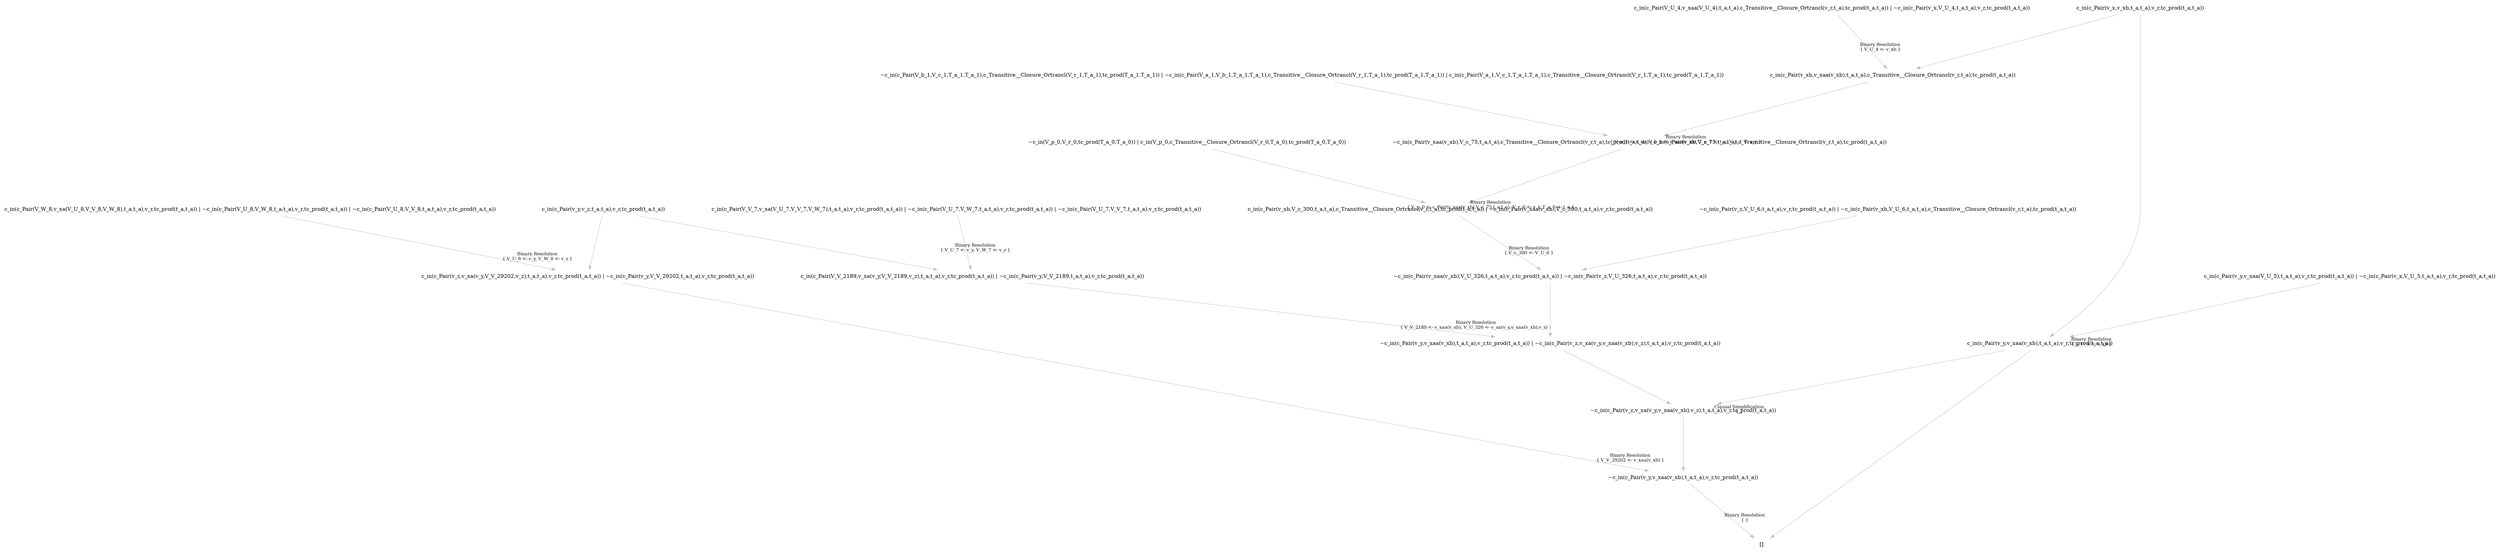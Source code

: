 digraph {
	nodesep="1.5"; ranksep=2;
	node [shape=plaintext];
	edge [color=gray];
	"~c_in(c_Pair(v_y,v_xaa(v_xb),t_a,t_a),v_r,tc_prod(t_a,t_a))" -> "[]" [labelfontcolor=black,labelfontsize="12",headlabel="Binary Resolution\n{ }",labeldistance="6"];
	"c_in(c_Pair(v_z,v_xa(v_y,V_V_29202,v_z),t_a,t_a),v_r,tc_prod(t_a,t_a)) | ~c_in(c_Pair(v_y,V_V_29202,t_a,t_a),v_r,tc_prod(t_a,t_a))" -> "~c_in(c_Pair(v_y,v_xaa(v_xb),t_a,t_a),v_r,tc_prod(t_a,t_a))" [labelfontcolor=black,labelfontsize="12",headlabel="Binary Resolution\n{ V_V_29202 <- v_xaa(v_xb) }",labeldistance="6"];
	"c_in(c_Pair(V_W_8,v_xa(V_U_8,V_V_8,V_W_8),t_a,t_a),v_r,tc_prod(t_a,t_a)) | ~c_in(c_Pair(V_U_8,V_W_8,t_a,t_a),v_r,tc_prod(t_a,t_a)) | ~c_in(c_Pair(V_U_8,V_V_8,t_a,t_a),v_r,tc_prod(t_a,t_a))" -> "c_in(c_Pair(v_z,v_xa(v_y,V_V_29202,v_z),t_a,t_a),v_r,tc_prod(t_a,t_a)) | ~c_in(c_Pair(v_y,V_V_29202,t_a,t_a),v_r,tc_prod(t_a,t_a))" [labelfontcolor=black,labelfontsize="12",headlabel="Binary Resolution\n{ V_U_8 <- v_y, V_W_8 <- v_z }",labeldistance="6"];
	"c_in(c_Pair(v_y,v_z,t_a,t_a),v_r,tc_prod(t_a,t_a))" -> "c_in(c_Pair(v_z,v_xa(v_y,V_V_29202,v_z),t_a,t_a),v_r,tc_prod(t_a,t_a)) | ~c_in(c_Pair(v_y,V_V_29202,t_a,t_a),v_r,tc_prod(t_a,t_a))" ;
	"~c_in(c_Pair(v_z,v_xa(v_y,v_xaa(v_xb),v_z),t_a,t_a),v_r,tc_prod(t_a,t_a))" -> "~c_in(c_Pair(v_y,v_xaa(v_xb),t_a,t_a),v_r,tc_prod(t_a,t_a))" ;
	"c_in(c_Pair(v_y,v_xaa(v_xb),t_a,t_a),v_r,tc_prod(t_a,t_a))" -> "~c_in(c_Pair(v_z,v_xa(v_y,v_xaa(v_xb),v_z),t_a,t_a),v_r,tc_prod(t_a,t_a))" [labelfontcolor=black,labelfontsize="12",headlabel="Clausal Simplification\n{ }",labeldistance="6"];
	"c_in(c_Pair(v_y,v_xaa(V_U_5),t_a,t_a),v_r,tc_prod(t_a,t_a)) | ~c_in(c_Pair(v_x,V_U_5,t_a,t_a),v_r,tc_prod(t_a,t_a))" -> "c_in(c_Pair(v_y,v_xaa(v_xb),t_a,t_a),v_r,tc_prod(t_a,t_a))" [labelfontcolor=black,labelfontsize="12",headlabel="Binary Resolution\n{ V_U_5 <- v_xb }",labeldistance="6"];
	"c_in(c_Pair(v_x,v_xb,t_a,t_a),v_r,tc_prod(t_a,t_a))" -> "c_in(c_Pair(v_y,v_xaa(v_xb),t_a,t_a),v_r,tc_prod(t_a,t_a))" ;
	"~c_in(c_Pair(v_y,v_xaa(v_xb),t_a,t_a),v_r,tc_prod(t_a,t_a)) | ~c_in(c_Pair(v_z,v_xa(v_y,v_xaa(v_xb),v_z),t_a,t_a),v_r,tc_prod(t_a,t_a))" -> "~c_in(c_Pair(v_z,v_xa(v_y,v_xaa(v_xb),v_z),t_a,t_a),v_r,tc_prod(t_a,t_a))" ;
	"c_in(c_Pair(V_V_2189,v_xa(v_y,V_V_2189,v_z),t_a,t_a),v_r,tc_prod(t_a,t_a)) | ~c_in(c_Pair(v_y,V_V_2189,t_a,t_a),v_r,tc_prod(t_a,t_a))" -> "~c_in(c_Pair(v_y,v_xaa(v_xb),t_a,t_a),v_r,tc_prod(t_a,t_a)) | ~c_in(c_Pair(v_z,v_xa(v_y,v_xaa(v_xb),v_z),t_a,t_a),v_r,tc_prod(t_a,t_a))" [labelfontcolor=black,labelfontsize="12",headlabel="Binary Resolution\n{ V_V_2189 <- v_xaa(v_xb), V_U_326 <- v_xa(v_y,v_xaa(v_xb),v_z) }",labeldistance="6"];
	"c_in(c_Pair(V_V_7,v_xa(V_U_7,V_V_7,V_W_7),t_a,t_a),v_r,tc_prod(t_a,t_a)) | ~c_in(c_Pair(V_U_7,V_W_7,t_a,t_a),v_r,tc_prod(t_a,t_a)) | ~c_in(c_Pair(V_U_7,V_V_7,t_a,t_a),v_r,tc_prod(t_a,t_a))" -> "c_in(c_Pair(V_V_2189,v_xa(v_y,V_V_2189,v_z),t_a,t_a),v_r,tc_prod(t_a,t_a)) | ~c_in(c_Pair(v_y,V_V_2189,t_a,t_a),v_r,tc_prod(t_a,t_a))" [labelfontcolor=black,labelfontsize="12",headlabel="Binary Resolution\n{ V_U_7 <- v_y, V_W_7 <- v_z }",labeldistance="6"];
	"c_in(c_Pair(v_y,v_z,t_a,t_a),v_r,tc_prod(t_a,t_a))" -> "c_in(c_Pair(V_V_2189,v_xa(v_y,V_V_2189,v_z),t_a,t_a),v_r,tc_prod(t_a,t_a)) | ~c_in(c_Pair(v_y,V_V_2189,t_a,t_a),v_r,tc_prod(t_a,t_a))" ;
	"~c_in(c_Pair(v_xaa(v_xb),V_U_326,t_a,t_a),v_r,tc_prod(t_a,t_a)) | ~c_in(c_Pair(v_z,V_U_326,t_a,t_a),v_r,tc_prod(t_a,t_a))" -> "~c_in(c_Pair(v_y,v_xaa(v_xb),t_a,t_a),v_r,tc_prod(t_a,t_a)) | ~c_in(c_Pair(v_z,v_xa(v_y,v_xaa(v_xb),v_z),t_a,t_a),v_r,tc_prod(t_a,t_a))" ;
	"c_in(c_Pair(v_xb,V_c_300,t_a,t_a),c_Transitive__Closure_Ortrancl(v_r,t_a),tc_prod(t_a,t_a)) | ~c_in(c_Pair(v_xaa(v_xb),V_c_300,t_a,t_a),v_r,tc_prod(t_a,t_a))" -> "~c_in(c_Pair(v_xaa(v_xb),V_U_326,t_a,t_a),v_r,tc_prod(t_a,t_a)) | ~c_in(c_Pair(v_z,V_U_326,t_a,t_a),v_r,tc_prod(t_a,t_a))" [labelfontcolor=black,labelfontsize="12",headlabel="Binary Resolution\n{ V_c_300 <- V_U_6 }",labeldistance="6"];
	"~c_in(c_Pair(v_xaa(v_xb),V_c_75,t_a,t_a),c_Transitive__Closure_Ortrancl(v_r,t_a),tc_prod(t_a,t_a)) | c_in(c_Pair(v_xb,V_c_75,t_a,t_a),c_Transitive__Closure_Ortrancl(v_r,t_a),tc_prod(t_a,t_a))" -> "c_in(c_Pair(v_xb,V_c_300,t_a,t_a),c_Transitive__Closure_Ortrancl(v_r,t_a),tc_prod(t_a,t_a)) | ~c_in(c_Pair(v_xaa(v_xb),V_c_300,t_a,t_a),v_r,tc_prod(t_a,t_a))" [labelfontcolor=black,labelfontsize="12",headlabel="Binary Resolution\n{ V_p_0 <- c_Pair(v_xaa(v_xb),V_c_75,t_a,t_a), V_r_0 <- v_r, T_a_0 <- t_a }",labeldistance="6"];
	"c_in(c_Pair(v_xb,v_xaa(v_xb),t_a,t_a),c_Transitive__Closure_Ortrancl(v_r,t_a),tc_prod(t_a,t_a))" -> "~c_in(c_Pair(v_xaa(v_xb),V_c_75,t_a,t_a),c_Transitive__Closure_Ortrancl(v_r,t_a),tc_prod(t_a,t_a)) | c_in(c_Pair(v_xb,V_c_75,t_a,t_a),c_Transitive__Closure_Ortrancl(v_r,t_a),tc_prod(t_a,t_a))" [labelfontcolor=black,labelfontsize="12",headlabel="Binary Resolution\n{ V_a_1 <- v_xb, V_b_1 <- v_xaa(v_xb), T_a_1 <- t_a, V_r_1 <- v_r }",labeldistance="6"];
	"c_in(c_Pair(V_U_4,v_xaa(V_U_4),t_a,t_a),c_Transitive__Closure_Ortrancl(v_r,t_a),tc_prod(t_a,t_a)) | ~c_in(c_Pair(v_x,V_U_4,t_a,t_a),v_r,tc_prod(t_a,t_a))" -> "c_in(c_Pair(v_xb,v_xaa(v_xb),t_a,t_a),c_Transitive__Closure_Ortrancl(v_r,t_a),tc_prod(t_a,t_a))" [labelfontcolor=black,labelfontsize="12",headlabel="Binary Resolution\n{ V_U_4 <- v_xb }",labeldistance="6"];
	"c_in(c_Pair(v_x,v_xb,t_a,t_a),v_r,tc_prod(t_a,t_a))" -> "c_in(c_Pair(v_xb,v_xaa(v_xb),t_a,t_a),c_Transitive__Closure_Ortrancl(v_r,t_a),tc_prod(t_a,t_a))" ;
	"~c_in(c_Pair(V_b_1,V_c_1,T_a_1,T_a_1),c_Transitive__Closure_Ortrancl(V_r_1,T_a_1),tc_prod(T_a_1,T_a_1)) | ~c_in(c_Pair(V_a_1,V_b_1,T_a_1,T_a_1),c_Transitive__Closure_Ortrancl(V_r_1,T_a_1),tc_prod(T_a_1,T_a_1)) | c_in(c_Pair(V_a_1,V_c_1,T_a_1,T_a_1),c_Transitive__Closure_Ortrancl(V_r_1,T_a_1),tc_prod(T_a_1,T_a_1))" -> "~c_in(c_Pair(v_xaa(v_xb),V_c_75,t_a,t_a),c_Transitive__Closure_Ortrancl(v_r,t_a),tc_prod(t_a,t_a)) | c_in(c_Pair(v_xb,V_c_75,t_a,t_a),c_Transitive__Closure_Ortrancl(v_r,t_a),tc_prod(t_a,t_a))" ;
	"~c_in(V_p_0,V_r_0,tc_prod(T_a_0,T_a_0)) | c_in(V_p_0,c_Transitive__Closure_Ortrancl(V_r_0,T_a_0),tc_prod(T_a_0,T_a_0))" -> "c_in(c_Pair(v_xb,V_c_300,t_a,t_a),c_Transitive__Closure_Ortrancl(v_r,t_a),tc_prod(t_a,t_a)) | ~c_in(c_Pair(v_xaa(v_xb),V_c_300,t_a,t_a),v_r,tc_prod(t_a,t_a))" ;
	"~c_in(c_Pair(v_z,V_U_6,t_a,t_a),v_r,tc_prod(t_a,t_a)) | ~c_in(c_Pair(v_xb,V_U_6,t_a,t_a),c_Transitive__Closure_Ortrancl(v_r,t_a),tc_prod(t_a,t_a))" -> "~c_in(c_Pair(v_xaa(v_xb),V_U_326,t_a,t_a),v_r,tc_prod(t_a,t_a)) | ~c_in(c_Pair(v_z,V_U_326,t_a,t_a),v_r,tc_prod(t_a,t_a))" ;
	"c_in(c_Pair(v_y,v_xaa(v_xb),t_a,t_a),v_r,tc_prod(t_a,t_a))" -> "[]" ;
}

